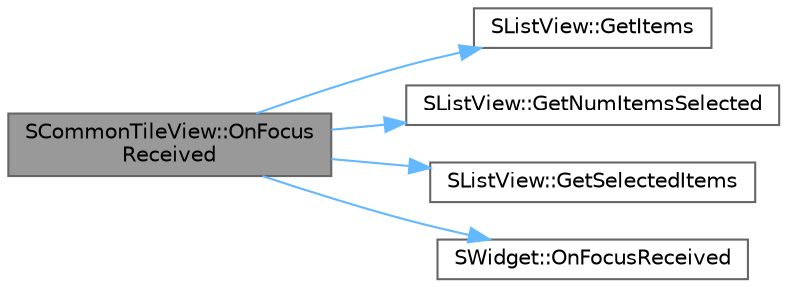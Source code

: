 digraph "SCommonTileView::OnFocusReceived"
{
 // INTERACTIVE_SVG=YES
 // LATEX_PDF_SIZE
  bgcolor="transparent";
  edge [fontname=Helvetica,fontsize=10,labelfontname=Helvetica,labelfontsize=10];
  node [fontname=Helvetica,fontsize=10,shape=box,height=0.2,width=0.4];
  rankdir="LR";
  Node1 [id="Node000001",label="SCommonTileView::OnFocus\lReceived",height=0.2,width=0.4,color="gray40", fillcolor="grey60", style="filled", fontcolor="black",tooltip="Called when focus is given to this widget."];
  Node1 -> Node2 [id="edge1_Node000001_Node000002",color="steelblue1",style="solid",tooltip=" "];
  Node2 [id="Node000002",label="SListView::GetItems",height=0.2,width=0.4,color="grey40", fillcolor="white", style="filled",URL="$d1/dc1/classSListView.html#a1173896bcdc632619a64ed12fdffd989",tooltip=" "];
  Node1 -> Node3 [id="edge2_Node000001_Node000003",color="steelblue1",style="solid",tooltip=" "];
  Node3 [id="Node000003",label="SListView::GetNumItemsSelected",height=0.2,width=0.4,color="grey40", fillcolor="white", style="filled",URL="$d1/dc1/classSListView.html#ad5370f6edbff0652bbd3fb35b9964c7f",tooltip="Gets the number of selected items."];
  Node1 -> Node4 [id="edge3_Node000001_Node000004",color="steelblue1",style="solid",tooltip=" "];
  Node4 [id="Node000004",label="SListView::GetSelectedItems",height=0.2,width=0.4,color="grey40", fillcolor="white", style="filled",URL="$d1/dc1/classSListView.html#ad82599a19f46972d5779f0c2da143b51",tooltip="Returns a list of selected item indices, or an empty array if nothing is selected."];
  Node1 -> Node5 [id="edge4_Node000001_Node000005",color="steelblue1",style="solid",tooltip=" "];
  Node5 [id="Node000005",label="SWidget::OnFocusReceived",height=0.2,width=0.4,color="grey40", fillcolor="white", style="filled",URL="$dd/de2/classSWidget.html#a43c7260546fea82327ba871dbd5055d0",tooltip="Called when focus is given to this widget."];
}

